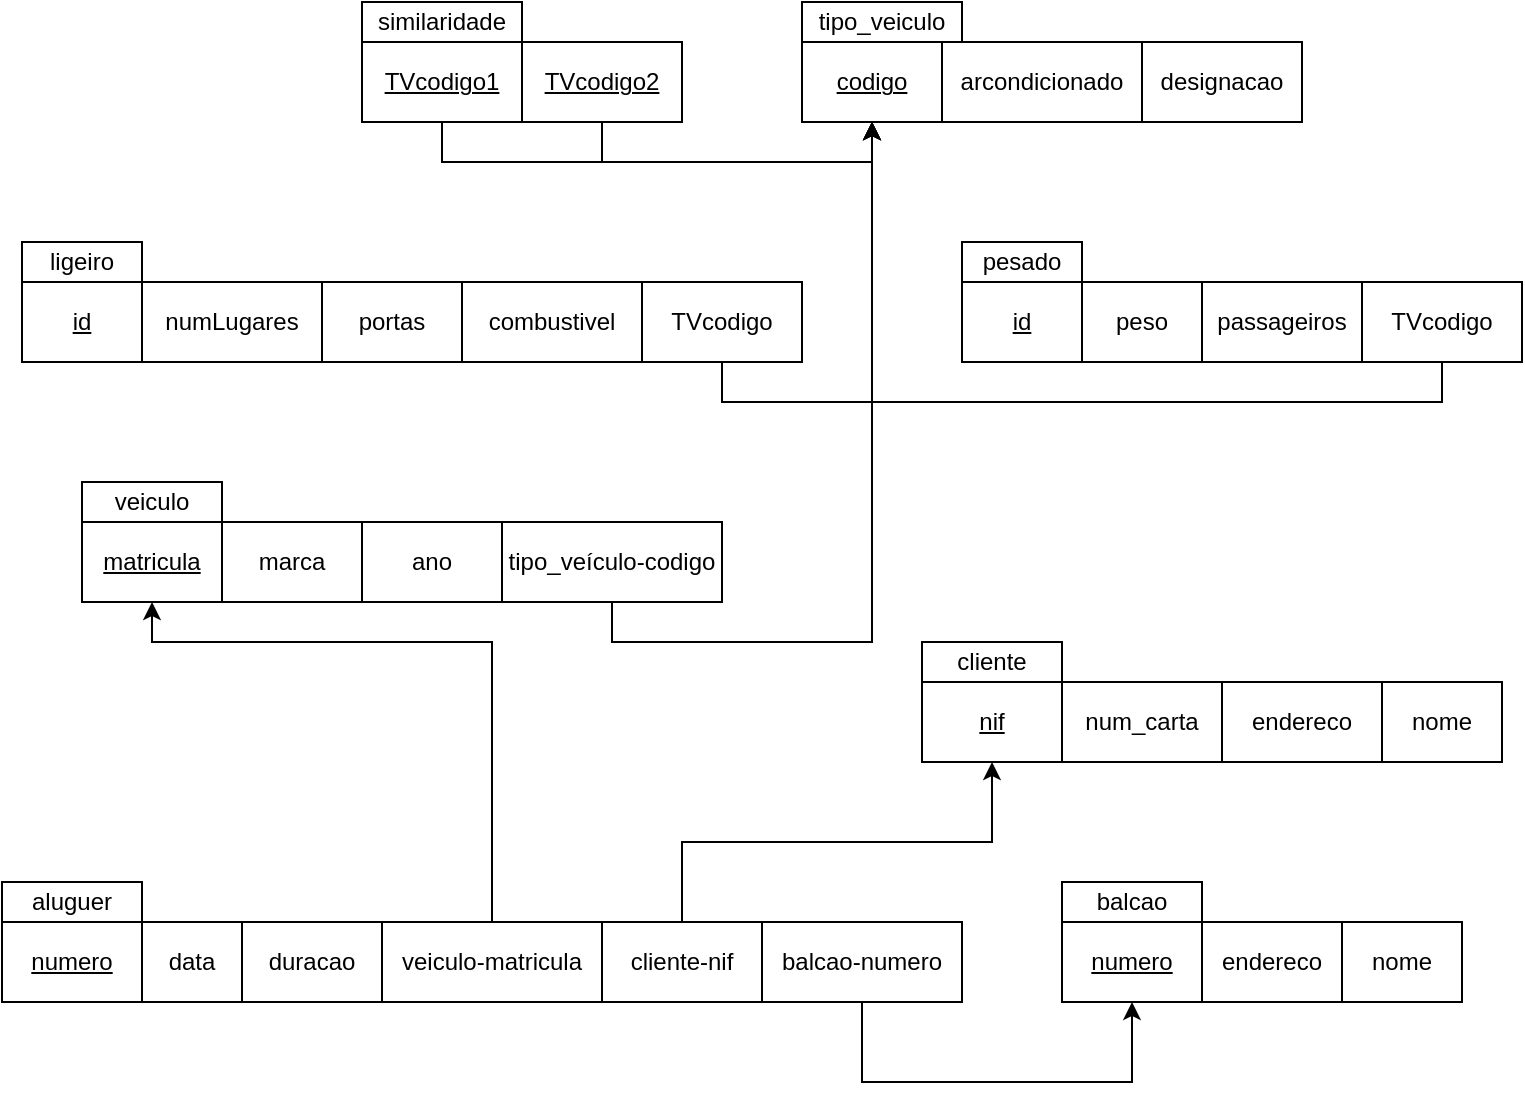 <mxfile version="24.0.4" type="device">
  <diagram name="Page-1" id="q292WNFpsGVUspPvAuap">
    <mxGraphModel dx="2284" dy="754" grid="1" gridSize="10" guides="1" tooltips="1" connect="1" arrows="1" fold="1" page="1" pageScale="1" pageWidth="850" pageHeight="1100" math="0" shadow="0">
      <root>
        <mxCell id="0" />
        <mxCell id="1" parent="0" />
        <mxCell id="S25aGv_purP_b8vN17h_-1" value="veiculo" style="rounded=0;whiteSpace=wrap;html=1;" vertex="1" parent="1">
          <mxGeometry x="-720" y="260" width="70" height="20" as="geometry" />
        </mxCell>
        <mxCell id="S25aGv_purP_b8vN17h_-48" style="edgeStyle=orthogonalEdgeStyle;rounded=0;orthogonalLoop=1;jettySize=auto;html=1;exitX=0.5;exitY=0;exitDx=0;exitDy=0;entryX=0.5;entryY=1;entryDx=0;entryDy=0;" edge="1" parent="1" source="S25aGv_purP_b8vN17h_-22" target="S25aGv_purP_b8vN17h_-3">
          <mxGeometry relative="1" as="geometry">
            <Array as="points">
              <mxPoint x="-515" y="340" />
              <mxPoint x="-685" y="340" />
            </Array>
          </mxGeometry>
        </mxCell>
        <mxCell id="S25aGv_purP_b8vN17h_-3" value="matricula" style="rounded=0;whiteSpace=wrap;html=1;fontStyle=4" vertex="1" parent="1">
          <mxGeometry x="-720" y="280" width="70" height="40" as="geometry" />
        </mxCell>
        <mxCell id="S25aGv_purP_b8vN17h_-4" value="marca" style="rounded=0;whiteSpace=wrap;html=1;" vertex="1" parent="1">
          <mxGeometry x="-650" y="280" width="70" height="40" as="geometry" />
        </mxCell>
        <mxCell id="S25aGv_purP_b8vN17h_-5" value="ano" style="rounded=0;whiteSpace=wrap;html=1;" vertex="1" parent="1">
          <mxGeometry x="-580" y="280" width="70" height="40" as="geometry" />
        </mxCell>
        <mxCell id="S25aGv_purP_b8vN17h_-6" value="tipo_veículo-codigo" style="rounded=0;whiteSpace=wrap;html=1;" vertex="1" parent="1">
          <mxGeometry x="-510" y="280" width="110" height="40" as="geometry" />
        </mxCell>
        <mxCell id="S25aGv_purP_b8vN17h_-13" value="tipo_veiculo" style="rounded=0;whiteSpace=wrap;html=1;" vertex="1" parent="1">
          <mxGeometry x="-360" y="20" width="80" height="20" as="geometry" />
        </mxCell>
        <mxCell id="S25aGv_purP_b8vN17h_-60" style="edgeStyle=orthogonalEdgeStyle;rounded=0;orthogonalLoop=1;jettySize=auto;html=1;exitX=0.5;exitY=1;exitDx=0;exitDy=0;entryX=0.5;entryY=1;entryDx=0;entryDy=0;" edge="1" parent="1" source="S25aGv_purP_b8vN17h_-6" target="S25aGv_purP_b8vN17h_-14">
          <mxGeometry relative="1" as="geometry" />
        </mxCell>
        <mxCell id="S25aGv_purP_b8vN17h_-63" style="edgeStyle=orthogonalEdgeStyle;rounded=0;orthogonalLoop=1;jettySize=auto;html=1;exitX=0.5;exitY=1;exitDx=0;exitDy=0;" edge="1" parent="1" source="S25aGv_purP_b8vN17h_-31" target="S25aGv_purP_b8vN17h_-14">
          <mxGeometry relative="1" as="geometry">
            <Array as="points">
              <mxPoint x="-540" y="100" />
              <mxPoint x="-325" y="100" />
            </Array>
          </mxGeometry>
        </mxCell>
        <mxCell id="S25aGv_purP_b8vN17h_-64" style="edgeStyle=orthogonalEdgeStyle;rounded=0;orthogonalLoop=1;jettySize=auto;html=1;exitX=0.5;exitY=1;exitDx=0;exitDy=0;" edge="1" parent="1" source="S25aGv_purP_b8vN17h_-32" target="S25aGv_purP_b8vN17h_-14">
          <mxGeometry relative="1" as="geometry">
            <Array as="points">
              <mxPoint x="-460" y="100" />
              <mxPoint x="-325" y="100" />
            </Array>
          </mxGeometry>
        </mxCell>
        <mxCell id="S25aGv_purP_b8vN17h_-65" style="edgeStyle=orthogonalEdgeStyle;rounded=0;orthogonalLoop=1;jettySize=auto;html=1;exitX=0.5;exitY=1;exitDx=0;exitDy=0;entryX=0.5;entryY=1;entryDx=0;entryDy=0;" edge="1" parent="1" source="S25aGv_purP_b8vN17h_-47" target="S25aGv_purP_b8vN17h_-14">
          <mxGeometry relative="1" as="geometry" />
        </mxCell>
        <mxCell id="S25aGv_purP_b8vN17h_-67" style="edgeStyle=orthogonalEdgeStyle;rounded=0;orthogonalLoop=1;jettySize=auto;html=1;exitX=0.5;exitY=1;exitDx=0;exitDy=0;" edge="1" parent="1" source="S25aGv_purP_b8vN17h_-41" target="S25aGv_purP_b8vN17h_-14">
          <mxGeometry relative="1" as="geometry">
            <Array as="points">
              <mxPoint x="-400" y="220" />
              <mxPoint x="-325" y="220" />
            </Array>
          </mxGeometry>
        </mxCell>
        <mxCell id="S25aGv_purP_b8vN17h_-14" value="codigo" style="rounded=0;whiteSpace=wrap;html=1;fontStyle=4" vertex="1" parent="1">
          <mxGeometry x="-360" y="40" width="70" height="40" as="geometry" />
        </mxCell>
        <mxCell id="S25aGv_purP_b8vN17h_-15" value="arcondicionado" style="rounded=0;whiteSpace=wrap;html=1;" vertex="1" parent="1">
          <mxGeometry x="-290" y="40" width="100" height="40" as="geometry" />
        </mxCell>
        <mxCell id="S25aGv_purP_b8vN17h_-16" value="designacao" style="rounded=0;whiteSpace=wrap;html=1;" vertex="1" parent="1">
          <mxGeometry x="-190" y="40" width="80" height="40" as="geometry" />
        </mxCell>
        <mxCell id="S25aGv_purP_b8vN17h_-18" value="aluguer" style="rounded=0;whiteSpace=wrap;html=1;" vertex="1" parent="1">
          <mxGeometry x="-760" y="460" width="70" height="20" as="geometry" />
        </mxCell>
        <mxCell id="S25aGv_purP_b8vN17h_-19" value="numero" style="rounded=0;whiteSpace=wrap;html=1;fontStyle=4" vertex="1" parent="1">
          <mxGeometry x="-760" y="480" width="70" height="40" as="geometry" />
        </mxCell>
        <mxCell id="S25aGv_purP_b8vN17h_-20" value="data" style="rounded=0;whiteSpace=wrap;html=1;" vertex="1" parent="1">
          <mxGeometry x="-690" y="480" width="50" height="40" as="geometry" />
        </mxCell>
        <mxCell id="S25aGv_purP_b8vN17h_-21" value="duracao" style="rounded=0;whiteSpace=wrap;html=1;" vertex="1" parent="1">
          <mxGeometry x="-640" y="480" width="70" height="40" as="geometry" />
        </mxCell>
        <mxCell id="S25aGv_purP_b8vN17h_-22" value="veiculo-matricula" style="rounded=0;whiteSpace=wrap;html=1;" vertex="1" parent="1">
          <mxGeometry x="-570" y="480" width="110" height="40" as="geometry" />
        </mxCell>
        <mxCell id="S25aGv_purP_b8vN17h_-23" value="cliente-nif" style="rounded=0;whiteSpace=wrap;html=1;" vertex="1" parent="1">
          <mxGeometry x="-460" y="480" width="80" height="40" as="geometry" />
        </mxCell>
        <mxCell id="S25aGv_purP_b8vN17h_-24" value="balcao-numero" style="rounded=0;whiteSpace=wrap;html=1;" vertex="1" parent="1">
          <mxGeometry x="-380" y="480" width="100" height="40" as="geometry" />
        </mxCell>
        <mxCell id="S25aGv_purP_b8vN17h_-25" value="balcao" style="rounded=0;whiteSpace=wrap;html=1;" vertex="1" parent="1">
          <mxGeometry x="-230" y="460" width="70" height="20" as="geometry" />
        </mxCell>
        <mxCell id="S25aGv_purP_b8vN17h_-55" style="edgeStyle=orthogonalEdgeStyle;rounded=0;orthogonalLoop=1;jettySize=auto;html=1;exitX=0.5;exitY=1;exitDx=0;exitDy=0;entryX=0.5;entryY=1;entryDx=0;entryDy=0;" edge="1" parent="1" source="S25aGv_purP_b8vN17h_-24" target="S25aGv_purP_b8vN17h_-26">
          <mxGeometry relative="1" as="geometry">
            <Array as="points">
              <mxPoint x="-330" y="560" />
              <mxPoint x="-195" y="560" />
            </Array>
          </mxGeometry>
        </mxCell>
        <mxCell id="S25aGv_purP_b8vN17h_-26" value="numero" style="rounded=0;whiteSpace=wrap;html=1;fontStyle=4" vertex="1" parent="1">
          <mxGeometry x="-230" y="480" width="70" height="40" as="geometry" />
        </mxCell>
        <mxCell id="S25aGv_purP_b8vN17h_-27" value="endereco" style="rounded=0;whiteSpace=wrap;html=1;" vertex="1" parent="1">
          <mxGeometry x="-160" y="480" width="70" height="40" as="geometry" />
        </mxCell>
        <mxCell id="S25aGv_purP_b8vN17h_-28" value="nome" style="rounded=0;whiteSpace=wrap;html=1;" vertex="1" parent="1">
          <mxGeometry x="-90" y="480" width="60" height="40" as="geometry" />
        </mxCell>
        <mxCell id="S25aGv_purP_b8vN17h_-30" value="similaridade" style="rounded=0;whiteSpace=wrap;html=1;" vertex="1" parent="1">
          <mxGeometry x="-580" y="20" width="80" height="20" as="geometry" />
        </mxCell>
        <mxCell id="S25aGv_purP_b8vN17h_-31" value="TVcodigo1" style="rounded=0;whiteSpace=wrap;html=1;fontStyle=4" vertex="1" parent="1">
          <mxGeometry x="-580" y="40" width="80" height="40" as="geometry" />
        </mxCell>
        <mxCell id="S25aGv_purP_b8vN17h_-32" value="TVcodigo2" style="rounded=0;whiteSpace=wrap;html=1;fontStyle=4" vertex="1" parent="1">
          <mxGeometry x="-500" y="40" width="80" height="40" as="geometry" />
        </mxCell>
        <mxCell id="S25aGv_purP_b8vN17h_-35" value="ligeiro" style="rounded=0;whiteSpace=wrap;html=1;" vertex="1" parent="1">
          <mxGeometry x="-750" y="140" width="60" height="20" as="geometry" />
        </mxCell>
        <mxCell id="S25aGv_purP_b8vN17h_-36" value="id" style="rounded=0;whiteSpace=wrap;html=1;fontStyle=4" vertex="1" parent="1">
          <mxGeometry x="-750" y="160" width="60" height="40" as="geometry" />
        </mxCell>
        <mxCell id="S25aGv_purP_b8vN17h_-37" value="numLugares" style="rounded=0;whiteSpace=wrap;html=1;" vertex="1" parent="1">
          <mxGeometry x="-690" y="160" width="90" height="40" as="geometry" />
        </mxCell>
        <mxCell id="S25aGv_purP_b8vN17h_-38" value="portas" style="rounded=0;whiteSpace=wrap;html=1;" vertex="1" parent="1">
          <mxGeometry x="-600" y="160" width="70" height="40" as="geometry" />
        </mxCell>
        <mxCell id="S25aGv_purP_b8vN17h_-39" value="combustivel" style="rounded=0;whiteSpace=wrap;html=1;" vertex="1" parent="1">
          <mxGeometry x="-530" y="160" width="90" height="40" as="geometry" />
        </mxCell>
        <mxCell id="S25aGv_purP_b8vN17h_-41" value="TVcodigo" style="rounded=0;whiteSpace=wrap;html=1;" vertex="1" parent="1">
          <mxGeometry x="-440" y="160" width="80" height="40" as="geometry" />
        </mxCell>
        <mxCell id="S25aGv_purP_b8vN17h_-42" value="pesado" style="rounded=0;whiteSpace=wrap;html=1;" vertex="1" parent="1">
          <mxGeometry x="-280" y="140" width="60" height="20" as="geometry" />
        </mxCell>
        <mxCell id="S25aGv_purP_b8vN17h_-43" value="id" style="rounded=0;whiteSpace=wrap;html=1;fontStyle=4" vertex="1" parent="1">
          <mxGeometry x="-280" y="160" width="60" height="40" as="geometry" />
        </mxCell>
        <mxCell id="S25aGv_purP_b8vN17h_-44" value="peso" style="rounded=0;whiteSpace=wrap;html=1;" vertex="1" parent="1">
          <mxGeometry x="-220" y="160" width="60" height="40" as="geometry" />
        </mxCell>
        <mxCell id="S25aGv_purP_b8vN17h_-45" value="passageiros" style="rounded=0;whiteSpace=wrap;html=1;" vertex="1" parent="1">
          <mxGeometry x="-160" y="160" width="80" height="40" as="geometry" />
        </mxCell>
        <mxCell id="S25aGv_purP_b8vN17h_-47" value="TVcodigo" style="rounded=0;whiteSpace=wrap;html=1;" vertex="1" parent="1">
          <mxGeometry x="-80" y="160" width="80" height="40" as="geometry" />
        </mxCell>
        <mxCell id="S25aGv_purP_b8vN17h_-49" value="cliente" style="rounded=0;whiteSpace=wrap;html=1;" vertex="1" parent="1">
          <mxGeometry x="-300" y="340" width="70" height="20" as="geometry" />
        </mxCell>
        <mxCell id="S25aGv_purP_b8vN17h_-59" style="edgeStyle=orthogonalEdgeStyle;rounded=0;orthogonalLoop=1;jettySize=auto;html=1;exitX=0.5;exitY=0;exitDx=0;exitDy=0;entryX=0.5;entryY=1;entryDx=0;entryDy=0;" edge="1" parent="1" source="S25aGv_purP_b8vN17h_-23" target="S25aGv_purP_b8vN17h_-50">
          <mxGeometry relative="1" as="geometry" />
        </mxCell>
        <mxCell id="S25aGv_purP_b8vN17h_-50" value="nif" style="rounded=0;whiteSpace=wrap;html=1;fontStyle=4" vertex="1" parent="1">
          <mxGeometry x="-300" y="360" width="70" height="40" as="geometry" />
        </mxCell>
        <mxCell id="S25aGv_purP_b8vN17h_-51" value="num_carta" style="rounded=0;whiteSpace=wrap;html=1;" vertex="1" parent="1">
          <mxGeometry x="-230" y="360" width="80" height="40" as="geometry" />
        </mxCell>
        <mxCell id="S25aGv_purP_b8vN17h_-52" value="endereco" style="rounded=0;whiteSpace=wrap;html=1;" vertex="1" parent="1">
          <mxGeometry x="-150" y="360" width="80" height="40" as="geometry" />
        </mxCell>
        <mxCell id="S25aGv_purP_b8vN17h_-53" value="nome" style="rounded=0;whiteSpace=wrap;html=1;" vertex="1" parent="1">
          <mxGeometry x="-70" y="360" width="60" height="40" as="geometry" />
        </mxCell>
      </root>
    </mxGraphModel>
  </diagram>
</mxfile>
